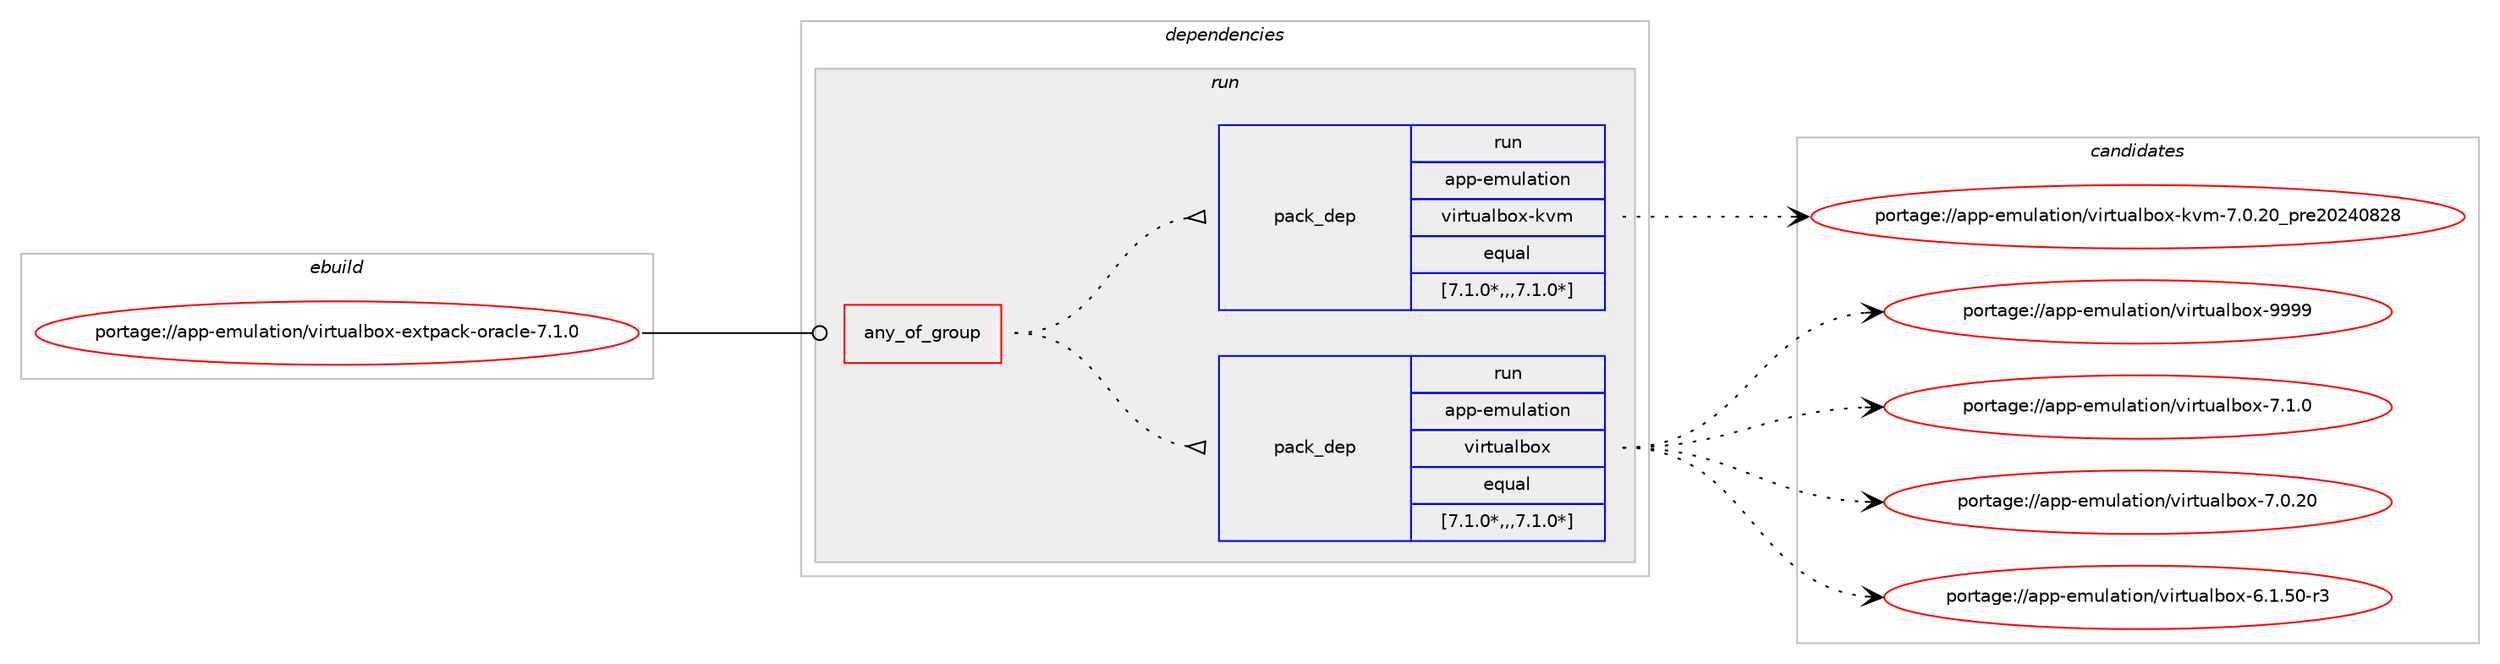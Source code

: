 digraph prolog {

# *************
# Graph options
# *************

newrank=true;
concentrate=true;
compound=true;
graph [rankdir=LR,fontname=Helvetica,fontsize=10,ranksep=1.5];#, ranksep=2.5, nodesep=0.2];
edge  [arrowhead=vee];
node  [fontname=Helvetica,fontsize=10];

# **********
# The ebuild
# **********

subgraph cluster_leftcol {
color=gray;
label=<<i>ebuild</i>>;
id [label="portage://app-emulation/virtualbox-extpack-oracle-7.1.0", color=red, width=4, href="../app-emulation/virtualbox-extpack-oracle-7.1.0.svg"];
}

# ****************
# The dependencies
# ****************

subgraph cluster_midcol {
color=gray;
label=<<i>dependencies</i>>;
subgraph cluster_compile {
fillcolor="#eeeeee";
style=filled;
label=<<i>compile</i>>;
}
subgraph cluster_compileandrun {
fillcolor="#eeeeee";
style=filled;
label=<<i>compile and run</i>>;
}
subgraph cluster_run {
fillcolor="#eeeeee";
style=filled;
label=<<i>run</i>>;
subgraph any3648 {
dependency526354 [label=<<TABLE BORDER="0" CELLBORDER="1" CELLSPACING="0" CELLPADDING="4"><TR><TD CELLPADDING="10">any_of_group</TD></TR></TABLE>>, shape=none, color=red];subgraph pack383218 {
dependency526355 [label=<<TABLE BORDER="0" CELLBORDER="1" CELLSPACING="0" CELLPADDING="4" WIDTH="220"><TR><TD ROWSPAN="6" CELLPADDING="30">pack_dep</TD></TR><TR><TD WIDTH="110">run</TD></TR><TR><TD>app-emulation</TD></TR><TR><TD>virtualbox</TD></TR><TR><TD>equal</TD></TR><TR><TD>[7.1.0*,,,7.1.0*]</TD></TR></TABLE>>, shape=none, color=blue];
}
dependency526354:e -> dependency526355:w [weight=20,style="dotted",arrowhead="oinv"];
subgraph pack383219 {
dependency526356 [label=<<TABLE BORDER="0" CELLBORDER="1" CELLSPACING="0" CELLPADDING="4" WIDTH="220"><TR><TD ROWSPAN="6" CELLPADDING="30">pack_dep</TD></TR><TR><TD WIDTH="110">run</TD></TR><TR><TD>app-emulation</TD></TR><TR><TD>virtualbox-kvm</TD></TR><TR><TD>equal</TD></TR><TR><TD>[7.1.0*,,,7.1.0*]</TD></TR></TABLE>>, shape=none, color=blue];
}
dependency526354:e -> dependency526356:w [weight=20,style="dotted",arrowhead="oinv"];
}
id:e -> dependency526354:w [weight=20,style="solid",arrowhead="odot"];
}
}

# **************
# The candidates
# **************

subgraph cluster_choices {
rank=same;
color=gray;
label=<<i>candidates</i>>;

subgraph choice383218 {
color=black;
nodesep=1;
choice9711211245101109117108971161051111104711810511411611797108981111204557575757 [label="portage://app-emulation/virtualbox-9999", color=red, width=4,href="../app-emulation/virtualbox-9999.svg"];
choice971121124510110911710897116105111110471181051141161179710898111120455546494648 [label="portage://app-emulation/virtualbox-7.1.0", color=red, width=4,href="../app-emulation/virtualbox-7.1.0.svg"];
choice97112112451011091171089711610511111047118105114116117971089811112045554648465048 [label="portage://app-emulation/virtualbox-7.0.20", color=red, width=4,href="../app-emulation/virtualbox-7.0.20.svg"];
choice971121124510110911710897116105111110471181051141161179710898111120455446494653484511451 [label="portage://app-emulation/virtualbox-6.1.50-r3", color=red, width=4,href="../app-emulation/virtualbox-6.1.50-r3.svg"];
dependency526355:e -> choice9711211245101109117108971161051111104711810511411611797108981111204557575757:w [style=dotted,weight="100"];
dependency526355:e -> choice971121124510110911710897116105111110471181051141161179710898111120455546494648:w [style=dotted,weight="100"];
dependency526355:e -> choice97112112451011091171089711610511111047118105114116117971089811112045554648465048:w [style=dotted,weight="100"];
dependency526355:e -> choice971121124510110911710897116105111110471181051141161179710898111120455446494653484511451:w [style=dotted,weight="100"];
}
subgraph choice383219 {
color=black;
nodesep=1;
choice9711211245101109117108971161051111104711810511411611797108981111204510711810945554648465048951121141015048505248565056 [label="portage://app-emulation/virtualbox-kvm-7.0.20_pre20240828", color=red, width=4,href="../app-emulation/virtualbox-kvm-7.0.20_pre20240828.svg"];
dependency526356:e -> choice9711211245101109117108971161051111104711810511411611797108981111204510711810945554648465048951121141015048505248565056:w [style=dotted,weight="100"];
}
}

}
